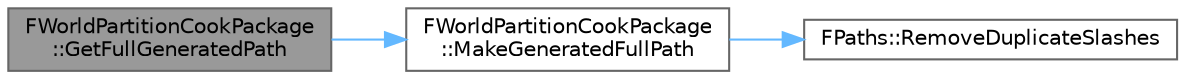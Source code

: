 digraph "FWorldPartitionCookPackage::GetFullGeneratedPath"
{
 // INTERACTIVE_SVG=YES
 // LATEX_PDF_SIZE
  bgcolor="transparent";
  edge [fontname=Helvetica,fontsize=10,labelfontname=Helvetica,labelfontsize=10];
  node [fontname=Helvetica,fontsize=10,shape=box,height=0.2,width=0.4];
  rankdir="LR";
  Node1 [id="Node000001",label="FWorldPartitionCookPackage\l::GetFullGeneratedPath",height=0.2,width=0.4,color="gray40", fillcolor="grey60", style="filled", fontcolor="black",tooltip=" "];
  Node1 -> Node2 [id="edge1_Node000001_Node000002",color="steelblue1",style="solid",tooltip=" "];
  Node2 [id="Node000002",label="FWorldPartitionCookPackage\l::MakeGeneratedFullPath",height=0.2,width=0.4,color="grey40", fillcolor="white", style="filled",URL="$d3/dd2/structFWorldPartitionCookPackage.html#a5e1c522482d872537257ff231f97612a",tooltip=" "];
  Node2 -> Node3 [id="edge2_Node000002_Node000003",color="steelblue1",style="solid",tooltip=" "];
  Node3 [id="Node000003",label="FPaths::RemoveDuplicateSlashes",height=0.2,width=0.4,color="grey40", fillcolor="white", style="filled",URL="$df/d4c/classFPaths.html#a97992edb55d73b820fa8fb19b5324984",tooltip="Removes duplicate slashes in paths."];
}
